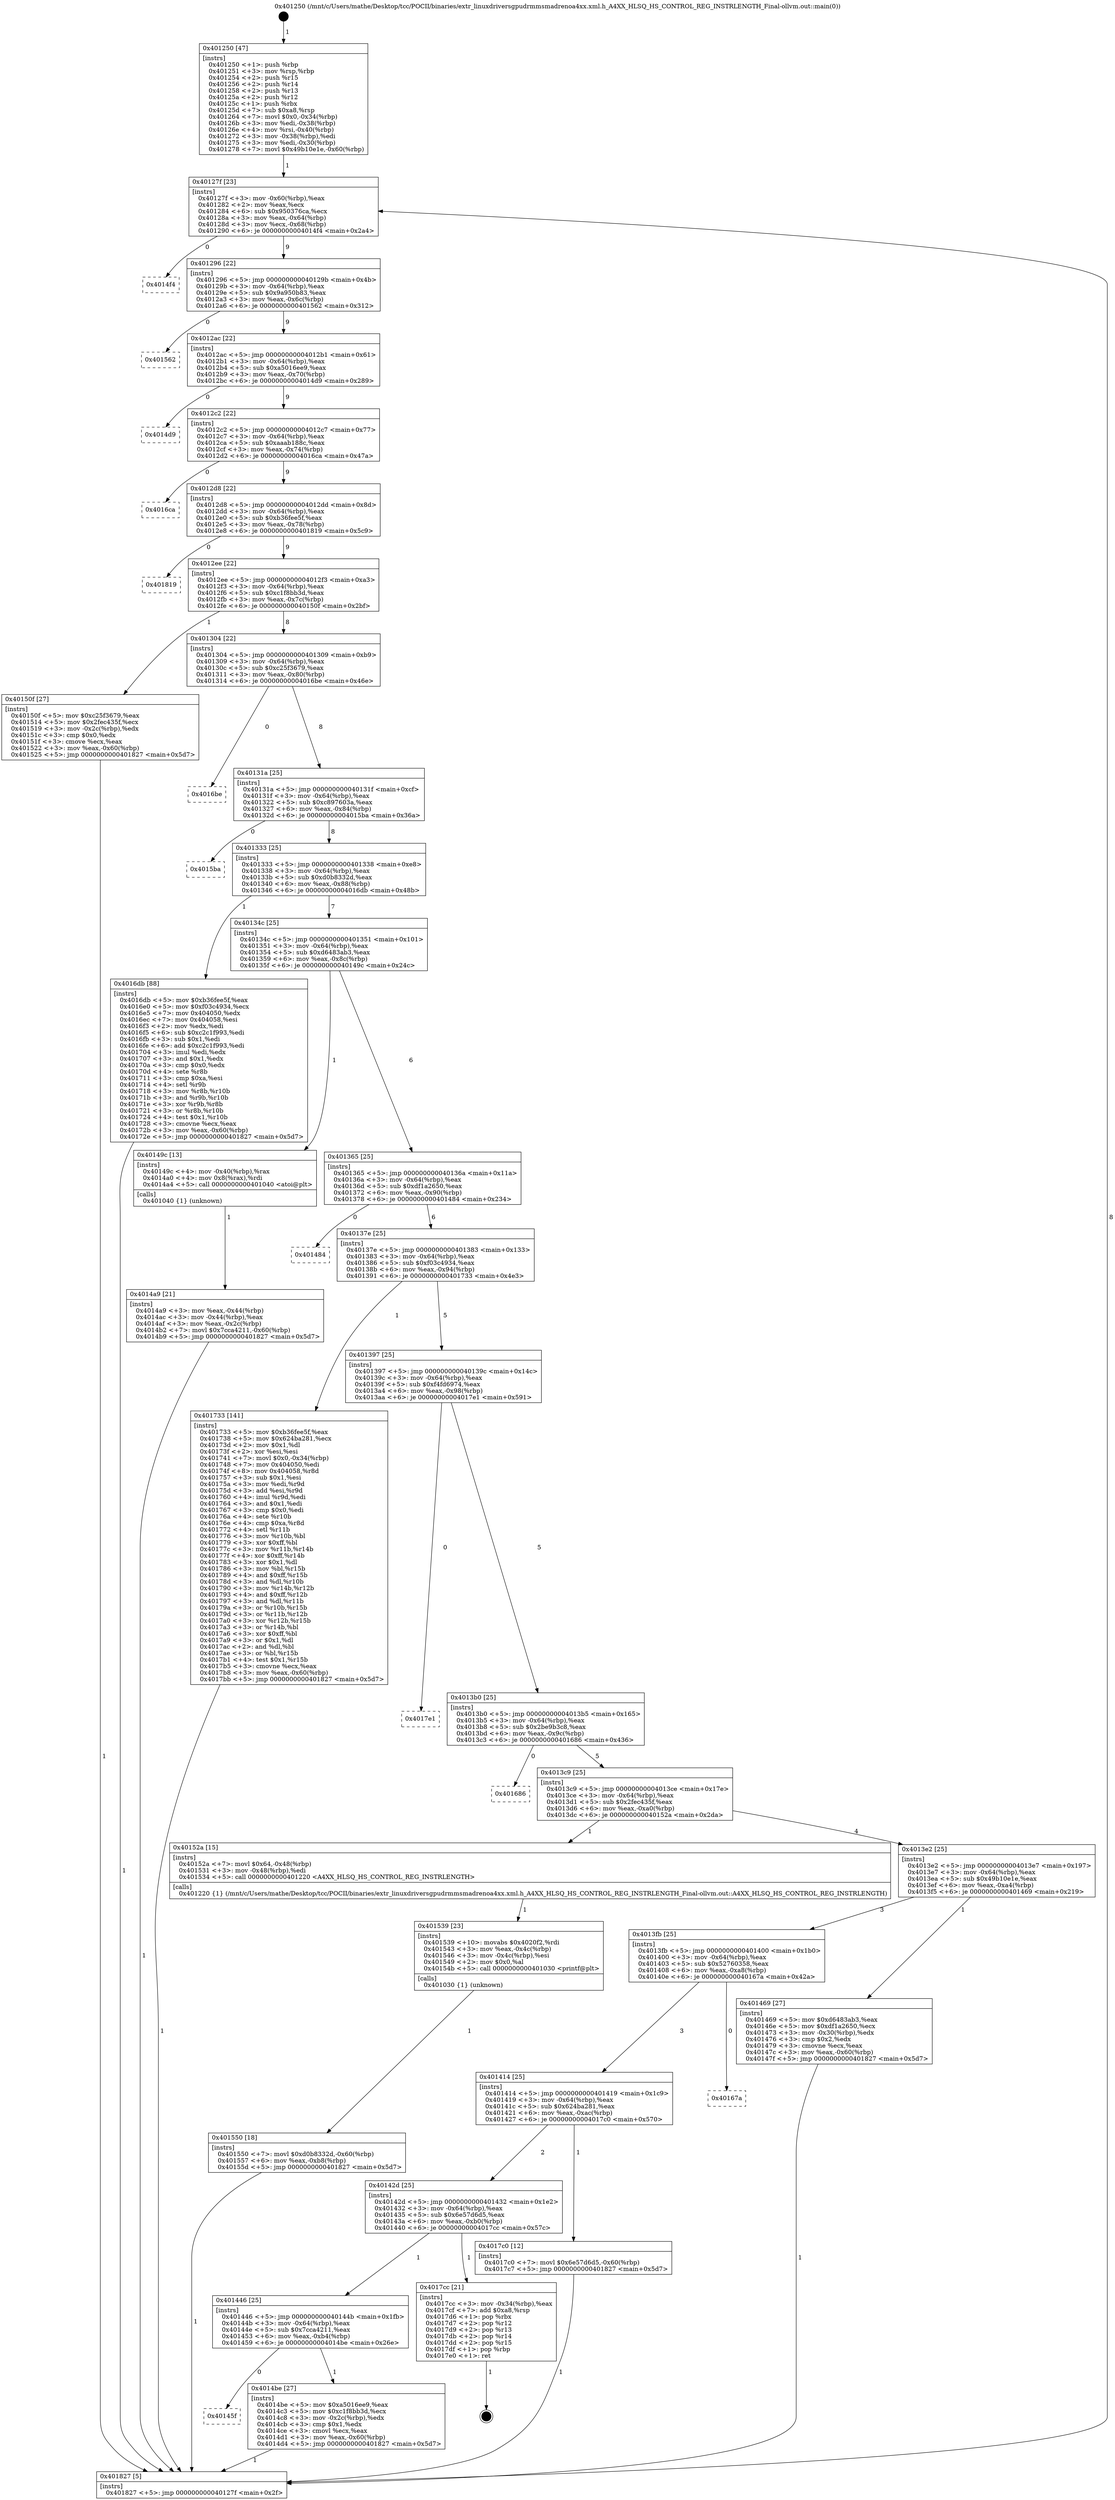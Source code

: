 digraph "0x401250" {
  label = "0x401250 (/mnt/c/Users/mathe/Desktop/tcc/POCII/binaries/extr_linuxdriversgpudrmmsmadrenoa4xx.xml.h_A4XX_HLSQ_HS_CONTROL_REG_INSTRLENGTH_Final-ollvm.out::main(0))"
  labelloc = "t"
  node[shape=record]

  Entry [label="",width=0.3,height=0.3,shape=circle,fillcolor=black,style=filled]
  "0x40127f" [label="{
     0x40127f [23]\l
     | [instrs]\l
     &nbsp;&nbsp;0x40127f \<+3\>: mov -0x60(%rbp),%eax\l
     &nbsp;&nbsp;0x401282 \<+2\>: mov %eax,%ecx\l
     &nbsp;&nbsp;0x401284 \<+6\>: sub $0x950376ca,%ecx\l
     &nbsp;&nbsp;0x40128a \<+3\>: mov %eax,-0x64(%rbp)\l
     &nbsp;&nbsp;0x40128d \<+3\>: mov %ecx,-0x68(%rbp)\l
     &nbsp;&nbsp;0x401290 \<+6\>: je 00000000004014f4 \<main+0x2a4\>\l
  }"]
  "0x4014f4" [label="{
     0x4014f4\l
  }", style=dashed]
  "0x401296" [label="{
     0x401296 [22]\l
     | [instrs]\l
     &nbsp;&nbsp;0x401296 \<+5\>: jmp 000000000040129b \<main+0x4b\>\l
     &nbsp;&nbsp;0x40129b \<+3\>: mov -0x64(%rbp),%eax\l
     &nbsp;&nbsp;0x40129e \<+5\>: sub $0x9a950b83,%eax\l
     &nbsp;&nbsp;0x4012a3 \<+3\>: mov %eax,-0x6c(%rbp)\l
     &nbsp;&nbsp;0x4012a6 \<+6\>: je 0000000000401562 \<main+0x312\>\l
  }"]
  Exit [label="",width=0.3,height=0.3,shape=circle,fillcolor=black,style=filled,peripheries=2]
  "0x401562" [label="{
     0x401562\l
  }", style=dashed]
  "0x4012ac" [label="{
     0x4012ac [22]\l
     | [instrs]\l
     &nbsp;&nbsp;0x4012ac \<+5\>: jmp 00000000004012b1 \<main+0x61\>\l
     &nbsp;&nbsp;0x4012b1 \<+3\>: mov -0x64(%rbp),%eax\l
     &nbsp;&nbsp;0x4012b4 \<+5\>: sub $0xa5016ee9,%eax\l
     &nbsp;&nbsp;0x4012b9 \<+3\>: mov %eax,-0x70(%rbp)\l
     &nbsp;&nbsp;0x4012bc \<+6\>: je 00000000004014d9 \<main+0x289\>\l
  }"]
  "0x401550" [label="{
     0x401550 [18]\l
     | [instrs]\l
     &nbsp;&nbsp;0x401550 \<+7\>: movl $0xd0b8332d,-0x60(%rbp)\l
     &nbsp;&nbsp;0x401557 \<+6\>: mov %eax,-0xb8(%rbp)\l
     &nbsp;&nbsp;0x40155d \<+5\>: jmp 0000000000401827 \<main+0x5d7\>\l
  }"]
  "0x4014d9" [label="{
     0x4014d9\l
  }", style=dashed]
  "0x4012c2" [label="{
     0x4012c2 [22]\l
     | [instrs]\l
     &nbsp;&nbsp;0x4012c2 \<+5\>: jmp 00000000004012c7 \<main+0x77\>\l
     &nbsp;&nbsp;0x4012c7 \<+3\>: mov -0x64(%rbp),%eax\l
     &nbsp;&nbsp;0x4012ca \<+5\>: sub $0xaaab188c,%eax\l
     &nbsp;&nbsp;0x4012cf \<+3\>: mov %eax,-0x74(%rbp)\l
     &nbsp;&nbsp;0x4012d2 \<+6\>: je 00000000004016ca \<main+0x47a\>\l
  }"]
  "0x401539" [label="{
     0x401539 [23]\l
     | [instrs]\l
     &nbsp;&nbsp;0x401539 \<+10\>: movabs $0x4020f2,%rdi\l
     &nbsp;&nbsp;0x401543 \<+3\>: mov %eax,-0x4c(%rbp)\l
     &nbsp;&nbsp;0x401546 \<+3\>: mov -0x4c(%rbp),%esi\l
     &nbsp;&nbsp;0x401549 \<+2\>: mov $0x0,%al\l
     &nbsp;&nbsp;0x40154b \<+5\>: call 0000000000401030 \<printf@plt\>\l
     | [calls]\l
     &nbsp;&nbsp;0x401030 \{1\} (unknown)\l
  }"]
  "0x4016ca" [label="{
     0x4016ca\l
  }", style=dashed]
  "0x4012d8" [label="{
     0x4012d8 [22]\l
     | [instrs]\l
     &nbsp;&nbsp;0x4012d8 \<+5\>: jmp 00000000004012dd \<main+0x8d\>\l
     &nbsp;&nbsp;0x4012dd \<+3\>: mov -0x64(%rbp),%eax\l
     &nbsp;&nbsp;0x4012e0 \<+5\>: sub $0xb36fee5f,%eax\l
     &nbsp;&nbsp;0x4012e5 \<+3\>: mov %eax,-0x78(%rbp)\l
     &nbsp;&nbsp;0x4012e8 \<+6\>: je 0000000000401819 \<main+0x5c9\>\l
  }"]
  "0x40145f" [label="{
     0x40145f\l
  }", style=dashed]
  "0x401819" [label="{
     0x401819\l
  }", style=dashed]
  "0x4012ee" [label="{
     0x4012ee [22]\l
     | [instrs]\l
     &nbsp;&nbsp;0x4012ee \<+5\>: jmp 00000000004012f3 \<main+0xa3\>\l
     &nbsp;&nbsp;0x4012f3 \<+3\>: mov -0x64(%rbp),%eax\l
     &nbsp;&nbsp;0x4012f6 \<+5\>: sub $0xc1f8bb3d,%eax\l
     &nbsp;&nbsp;0x4012fb \<+3\>: mov %eax,-0x7c(%rbp)\l
     &nbsp;&nbsp;0x4012fe \<+6\>: je 000000000040150f \<main+0x2bf\>\l
  }"]
  "0x4014be" [label="{
     0x4014be [27]\l
     | [instrs]\l
     &nbsp;&nbsp;0x4014be \<+5\>: mov $0xa5016ee9,%eax\l
     &nbsp;&nbsp;0x4014c3 \<+5\>: mov $0xc1f8bb3d,%ecx\l
     &nbsp;&nbsp;0x4014c8 \<+3\>: mov -0x2c(%rbp),%edx\l
     &nbsp;&nbsp;0x4014cb \<+3\>: cmp $0x1,%edx\l
     &nbsp;&nbsp;0x4014ce \<+3\>: cmovl %ecx,%eax\l
     &nbsp;&nbsp;0x4014d1 \<+3\>: mov %eax,-0x60(%rbp)\l
     &nbsp;&nbsp;0x4014d4 \<+5\>: jmp 0000000000401827 \<main+0x5d7\>\l
  }"]
  "0x40150f" [label="{
     0x40150f [27]\l
     | [instrs]\l
     &nbsp;&nbsp;0x40150f \<+5\>: mov $0xc25f3679,%eax\l
     &nbsp;&nbsp;0x401514 \<+5\>: mov $0x2fec435f,%ecx\l
     &nbsp;&nbsp;0x401519 \<+3\>: mov -0x2c(%rbp),%edx\l
     &nbsp;&nbsp;0x40151c \<+3\>: cmp $0x0,%edx\l
     &nbsp;&nbsp;0x40151f \<+3\>: cmove %ecx,%eax\l
     &nbsp;&nbsp;0x401522 \<+3\>: mov %eax,-0x60(%rbp)\l
     &nbsp;&nbsp;0x401525 \<+5\>: jmp 0000000000401827 \<main+0x5d7\>\l
  }"]
  "0x401304" [label="{
     0x401304 [22]\l
     | [instrs]\l
     &nbsp;&nbsp;0x401304 \<+5\>: jmp 0000000000401309 \<main+0xb9\>\l
     &nbsp;&nbsp;0x401309 \<+3\>: mov -0x64(%rbp),%eax\l
     &nbsp;&nbsp;0x40130c \<+5\>: sub $0xc25f3679,%eax\l
     &nbsp;&nbsp;0x401311 \<+3\>: mov %eax,-0x80(%rbp)\l
     &nbsp;&nbsp;0x401314 \<+6\>: je 00000000004016be \<main+0x46e\>\l
  }"]
  "0x401446" [label="{
     0x401446 [25]\l
     | [instrs]\l
     &nbsp;&nbsp;0x401446 \<+5\>: jmp 000000000040144b \<main+0x1fb\>\l
     &nbsp;&nbsp;0x40144b \<+3\>: mov -0x64(%rbp),%eax\l
     &nbsp;&nbsp;0x40144e \<+5\>: sub $0x7cca4211,%eax\l
     &nbsp;&nbsp;0x401453 \<+6\>: mov %eax,-0xb4(%rbp)\l
     &nbsp;&nbsp;0x401459 \<+6\>: je 00000000004014be \<main+0x26e\>\l
  }"]
  "0x4016be" [label="{
     0x4016be\l
  }", style=dashed]
  "0x40131a" [label="{
     0x40131a [25]\l
     | [instrs]\l
     &nbsp;&nbsp;0x40131a \<+5\>: jmp 000000000040131f \<main+0xcf\>\l
     &nbsp;&nbsp;0x40131f \<+3\>: mov -0x64(%rbp),%eax\l
     &nbsp;&nbsp;0x401322 \<+5\>: sub $0xc897603a,%eax\l
     &nbsp;&nbsp;0x401327 \<+6\>: mov %eax,-0x84(%rbp)\l
     &nbsp;&nbsp;0x40132d \<+6\>: je 00000000004015ba \<main+0x36a\>\l
  }"]
  "0x4017cc" [label="{
     0x4017cc [21]\l
     | [instrs]\l
     &nbsp;&nbsp;0x4017cc \<+3\>: mov -0x34(%rbp),%eax\l
     &nbsp;&nbsp;0x4017cf \<+7\>: add $0xa8,%rsp\l
     &nbsp;&nbsp;0x4017d6 \<+1\>: pop %rbx\l
     &nbsp;&nbsp;0x4017d7 \<+2\>: pop %r12\l
     &nbsp;&nbsp;0x4017d9 \<+2\>: pop %r13\l
     &nbsp;&nbsp;0x4017db \<+2\>: pop %r14\l
     &nbsp;&nbsp;0x4017dd \<+2\>: pop %r15\l
     &nbsp;&nbsp;0x4017df \<+1\>: pop %rbp\l
     &nbsp;&nbsp;0x4017e0 \<+1\>: ret\l
  }"]
  "0x4015ba" [label="{
     0x4015ba\l
  }", style=dashed]
  "0x401333" [label="{
     0x401333 [25]\l
     | [instrs]\l
     &nbsp;&nbsp;0x401333 \<+5\>: jmp 0000000000401338 \<main+0xe8\>\l
     &nbsp;&nbsp;0x401338 \<+3\>: mov -0x64(%rbp),%eax\l
     &nbsp;&nbsp;0x40133b \<+5\>: sub $0xd0b8332d,%eax\l
     &nbsp;&nbsp;0x401340 \<+6\>: mov %eax,-0x88(%rbp)\l
     &nbsp;&nbsp;0x401346 \<+6\>: je 00000000004016db \<main+0x48b\>\l
  }"]
  "0x40142d" [label="{
     0x40142d [25]\l
     | [instrs]\l
     &nbsp;&nbsp;0x40142d \<+5\>: jmp 0000000000401432 \<main+0x1e2\>\l
     &nbsp;&nbsp;0x401432 \<+3\>: mov -0x64(%rbp),%eax\l
     &nbsp;&nbsp;0x401435 \<+5\>: sub $0x6e57d6d5,%eax\l
     &nbsp;&nbsp;0x40143a \<+6\>: mov %eax,-0xb0(%rbp)\l
     &nbsp;&nbsp;0x401440 \<+6\>: je 00000000004017cc \<main+0x57c\>\l
  }"]
  "0x4016db" [label="{
     0x4016db [88]\l
     | [instrs]\l
     &nbsp;&nbsp;0x4016db \<+5\>: mov $0xb36fee5f,%eax\l
     &nbsp;&nbsp;0x4016e0 \<+5\>: mov $0xf03c4934,%ecx\l
     &nbsp;&nbsp;0x4016e5 \<+7\>: mov 0x404050,%edx\l
     &nbsp;&nbsp;0x4016ec \<+7\>: mov 0x404058,%esi\l
     &nbsp;&nbsp;0x4016f3 \<+2\>: mov %edx,%edi\l
     &nbsp;&nbsp;0x4016f5 \<+6\>: sub $0xc2c1f993,%edi\l
     &nbsp;&nbsp;0x4016fb \<+3\>: sub $0x1,%edi\l
     &nbsp;&nbsp;0x4016fe \<+6\>: add $0xc2c1f993,%edi\l
     &nbsp;&nbsp;0x401704 \<+3\>: imul %edi,%edx\l
     &nbsp;&nbsp;0x401707 \<+3\>: and $0x1,%edx\l
     &nbsp;&nbsp;0x40170a \<+3\>: cmp $0x0,%edx\l
     &nbsp;&nbsp;0x40170d \<+4\>: sete %r8b\l
     &nbsp;&nbsp;0x401711 \<+3\>: cmp $0xa,%esi\l
     &nbsp;&nbsp;0x401714 \<+4\>: setl %r9b\l
     &nbsp;&nbsp;0x401718 \<+3\>: mov %r8b,%r10b\l
     &nbsp;&nbsp;0x40171b \<+3\>: and %r9b,%r10b\l
     &nbsp;&nbsp;0x40171e \<+3\>: xor %r9b,%r8b\l
     &nbsp;&nbsp;0x401721 \<+3\>: or %r8b,%r10b\l
     &nbsp;&nbsp;0x401724 \<+4\>: test $0x1,%r10b\l
     &nbsp;&nbsp;0x401728 \<+3\>: cmovne %ecx,%eax\l
     &nbsp;&nbsp;0x40172b \<+3\>: mov %eax,-0x60(%rbp)\l
     &nbsp;&nbsp;0x40172e \<+5\>: jmp 0000000000401827 \<main+0x5d7\>\l
  }"]
  "0x40134c" [label="{
     0x40134c [25]\l
     | [instrs]\l
     &nbsp;&nbsp;0x40134c \<+5\>: jmp 0000000000401351 \<main+0x101\>\l
     &nbsp;&nbsp;0x401351 \<+3\>: mov -0x64(%rbp),%eax\l
     &nbsp;&nbsp;0x401354 \<+5\>: sub $0xd6483ab3,%eax\l
     &nbsp;&nbsp;0x401359 \<+6\>: mov %eax,-0x8c(%rbp)\l
     &nbsp;&nbsp;0x40135f \<+6\>: je 000000000040149c \<main+0x24c\>\l
  }"]
  "0x4017c0" [label="{
     0x4017c0 [12]\l
     | [instrs]\l
     &nbsp;&nbsp;0x4017c0 \<+7\>: movl $0x6e57d6d5,-0x60(%rbp)\l
     &nbsp;&nbsp;0x4017c7 \<+5\>: jmp 0000000000401827 \<main+0x5d7\>\l
  }"]
  "0x40149c" [label="{
     0x40149c [13]\l
     | [instrs]\l
     &nbsp;&nbsp;0x40149c \<+4\>: mov -0x40(%rbp),%rax\l
     &nbsp;&nbsp;0x4014a0 \<+4\>: mov 0x8(%rax),%rdi\l
     &nbsp;&nbsp;0x4014a4 \<+5\>: call 0000000000401040 \<atoi@plt\>\l
     | [calls]\l
     &nbsp;&nbsp;0x401040 \{1\} (unknown)\l
  }"]
  "0x401365" [label="{
     0x401365 [25]\l
     | [instrs]\l
     &nbsp;&nbsp;0x401365 \<+5\>: jmp 000000000040136a \<main+0x11a\>\l
     &nbsp;&nbsp;0x40136a \<+3\>: mov -0x64(%rbp),%eax\l
     &nbsp;&nbsp;0x40136d \<+5\>: sub $0xdf1a2650,%eax\l
     &nbsp;&nbsp;0x401372 \<+6\>: mov %eax,-0x90(%rbp)\l
     &nbsp;&nbsp;0x401378 \<+6\>: je 0000000000401484 \<main+0x234\>\l
  }"]
  "0x401414" [label="{
     0x401414 [25]\l
     | [instrs]\l
     &nbsp;&nbsp;0x401414 \<+5\>: jmp 0000000000401419 \<main+0x1c9\>\l
     &nbsp;&nbsp;0x401419 \<+3\>: mov -0x64(%rbp),%eax\l
     &nbsp;&nbsp;0x40141c \<+5\>: sub $0x624ba281,%eax\l
     &nbsp;&nbsp;0x401421 \<+6\>: mov %eax,-0xac(%rbp)\l
     &nbsp;&nbsp;0x401427 \<+6\>: je 00000000004017c0 \<main+0x570\>\l
  }"]
  "0x401484" [label="{
     0x401484\l
  }", style=dashed]
  "0x40137e" [label="{
     0x40137e [25]\l
     | [instrs]\l
     &nbsp;&nbsp;0x40137e \<+5\>: jmp 0000000000401383 \<main+0x133\>\l
     &nbsp;&nbsp;0x401383 \<+3\>: mov -0x64(%rbp),%eax\l
     &nbsp;&nbsp;0x401386 \<+5\>: sub $0xf03c4934,%eax\l
     &nbsp;&nbsp;0x40138b \<+6\>: mov %eax,-0x94(%rbp)\l
     &nbsp;&nbsp;0x401391 \<+6\>: je 0000000000401733 \<main+0x4e3\>\l
  }"]
  "0x40167a" [label="{
     0x40167a\l
  }", style=dashed]
  "0x401733" [label="{
     0x401733 [141]\l
     | [instrs]\l
     &nbsp;&nbsp;0x401733 \<+5\>: mov $0xb36fee5f,%eax\l
     &nbsp;&nbsp;0x401738 \<+5\>: mov $0x624ba281,%ecx\l
     &nbsp;&nbsp;0x40173d \<+2\>: mov $0x1,%dl\l
     &nbsp;&nbsp;0x40173f \<+2\>: xor %esi,%esi\l
     &nbsp;&nbsp;0x401741 \<+7\>: movl $0x0,-0x34(%rbp)\l
     &nbsp;&nbsp;0x401748 \<+7\>: mov 0x404050,%edi\l
     &nbsp;&nbsp;0x40174f \<+8\>: mov 0x404058,%r8d\l
     &nbsp;&nbsp;0x401757 \<+3\>: sub $0x1,%esi\l
     &nbsp;&nbsp;0x40175a \<+3\>: mov %edi,%r9d\l
     &nbsp;&nbsp;0x40175d \<+3\>: add %esi,%r9d\l
     &nbsp;&nbsp;0x401760 \<+4\>: imul %r9d,%edi\l
     &nbsp;&nbsp;0x401764 \<+3\>: and $0x1,%edi\l
     &nbsp;&nbsp;0x401767 \<+3\>: cmp $0x0,%edi\l
     &nbsp;&nbsp;0x40176a \<+4\>: sete %r10b\l
     &nbsp;&nbsp;0x40176e \<+4\>: cmp $0xa,%r8d\l
     &nbsp;&nbsp;0x401772 \<+4\>: setl %r11b\l
     &nbsp;&nbsp;0x401776 \<+3\>: mov %r10b,%bl\l
     &nbsp;&nbsp;0x401779 \<+3\>: xor $0xff,%bl\l
     &nbsp;&nbsp;0x40177c \<+3\>: mov %r11b,%r14b\l
     &nbsp;&nbsp;0x40177f \<+4\>: xor $0xff,%r14b\l
     &nbsp;&nbsp;0x401783 \<+3\>: xor $0x1,%dl\l
     &nbsp;&nbsp;0x401786 \<+3\>: mov %bl,%r15b\l
     &nbsp;&nbsp;0x401789 \<+4\>: and $0xff,%r15b\l
     &nbsp;&nbsp;0x40178d \<+3\>: and %dl,%r10b\l
     &nbsp;&nbsp;0x401790 \<+3\>: mov %r14b,%r12b\l
     &nbsp;&nbsp;0x401793 \<+4\>: and $0xff,%r12b\l
     &nbsp;&nbsp;0x401797 \<+3\>: and %dl,%r11b\l
     &nbsp;&nbsp;0x40179a \<+3\>: or %r10b,%r15b\l
     &nbsp;&nbsp;0x40179d \<+3\>: or %r11b,%r12b\l
     &nbsp;&nbsp;0x4017a0 \<+3\>: xor %r12b,%r15b\l
     &nbsp;&nbsp;0x4017a3 \<+3\>: or %r14b,%bl\l
     &nbsp;&nbsp;0x4017a6 \<+3\>: xor $0xff,%bl\l
     &nbsp;&nbsp;0x4017a9 \<+3\>: or $0x1,%dl\l
     &nbsp;&nbsp;0x4017ac \<+2\>: and %dl,%bl\l
     &nbsp;&nbsp;0x4017ae \<+3\>: or %bl,%r15b\l
     &nbsp;&nbsp;0x4017b1 \<+4\>: test $0x1,%r15b\l
     &nbsp;&nbsp;0x4017b5 \<+3\>: cmovne %ecx,%eax\l
     &nbsp;&nbsp;0x4017b8 \<+3\>: mov %eax,-0x60(%rbp)\l
     &nbsp;&nbsp;0x4017bb \<+5\>: jmp 0000000000401827 \<main+0x5d7\>\l
  }"]
  "0x401397" [label="{
     0x401397 [25]\l
     | [instrs]\l
     &nbsp;&nbsp;0x401397 \<+5\>: jmp 000000000040139c \<main+0x14c\>\l
     &nbsp;&nbsp;0x40139c \<+3\>: mov -0x64(%rbp),%eax\l
     &nbsp;&nbsp;0x40139f \<+5\>: sub $0xf4fd6974,%eax\l
     &nbsp;&nbsp;0x4013a4 \<+6\>: mov %eax,-0x98(%rbp)\l
     &nbsp;&nbsp;0x4013aa \<+6\>: je 00000000004017e1 \<main+0x591\>\l
  }"]
  "0x4014a9" [label="{
     0x4014a9 [21]\l
     | [instrs]\l
     &nbsp;&nbsp;0x4014a9 \<+3\>: mov %eax,-0x44(%rbp)\l
     &nbsp;&nbsp;0x4014ac \<+3\>: mov -0x44(%rbp),%eax\l
     &nbsp;&nbsp;0x4014af \<+3\>: mov %eax,-0x2c(%rbp)\l
     &nbsp;&nbsp;0x4014b2 \<+7\>: movl $0x7cca4211,-0x60(%rbp)\l
     &nbsp;&nbsp;0x4014b9 \<+5\>: jmp 0000000000401827 \<main+0x5d7\>\l
  }"]
  "0x4017e1" [label="{
     0x4017e1\l
  }", style=dashed]
  "0x4013b0" [label="{
     0x4013b0 [25]\l
     | [instrs]\l
     &nbsp;&nbsp;0x4013b0 \<+5\>: jmp 00000000004013b5 \<main+0x165\>\l
     &nbsp;&nbsp;0x4013b5 \<+3\>: mov -0x64(%rbp),%eax\l
     &nbsp;&nbsp;0x4013b8 \<+5\>: sub $0x2be9b3c8,%eax\l
     &nbsp;&nbsp;0x4013bd \<+6\>: mov %eax,-0x9c(%rbp)\l
     &nbsp;&nbsp;0x4013c3 \<+6\>: je 0000000000401686 \<main+0x436\>\l
  }"]
  "0x401250" [label="{
     0x401250 [47]\l
     | [instrs]\l
     &nbsp;&nbsp;0x401250 \<+1\>: push %rbp\l
     &nbsp;&nbsp;0x401251 \<+3\>: mov %rsp,%rbp\l
     &nbsp;&nbsp;0x401254 \<+2\>: push %r15\l
     &nbsp;&nbsp;0x401256 \<+2\>: push %r14\l
     &nbsp;&nbsp;0x401258 \<+2\>: push %r13\l
     &nbsp;&nbsp;0x40125a \<+2\>: push %r12\l
     &nbsp;&nbsp;0x40125c \<+1\>: push %rbx\l
     &nbsp;&nbsp;0x40125d \<+7\>: sub $0xa8,%rsp\l
     &nbsp;&nbsp;0x401264 \<+7\>: movl $0x0,-0x34(%rbp)\l
     &nbsp;&nbsp;0x40126b \<+3\>: mov %edi,-0x38(%rbp)\l
     &nbsp;&nbsp;0x40126e \<+4\>: mov %rsi,-0x40(%rbp)\l
     &nbsp;&nbsp;0x401272 \<+3\>: mov -0x38(%rbp),%edi\l
     &nbsp;&nbsp;0x401275 \<+3\>: mov %edi,-0x30(%rbp)\l
     &nbsp;&nbsp;0x401278 \<+7\>: movl $0x49b10e1e,-0x60(%rbp)\l
  }"]
  "0x401686" [label="{
     0x401686\l
  }", style=dashed]
  "0x4013c9" [label="{
     0x4013c9 [25]\l
     | [instrs]\l
     &nbsp;&nbsp;0x4013c9 \<+5\>: jmp 00000000004013ce \<main+0x17e\>\l
     &nbsp;&nbsp;0x4013ce \<+3\>: mov -0x64(%rbp),%eax\l
     &nbsp;&nbsp;0x4013d1 \<+5\>: sub $0x2fec435f,%eax\l
     &nbsp;&nbsp;0x4013d6 \<+6\>: mov %eax,-0xa0(%rbp)\l
     &nbsp;&nbsp;0x4013dc \<+6\>: je 000000000040152a \<main+0x2da\>\l
  }"]
  "0x401827" [label="{
     0x401827 [5]\l
     | [instrs]\l
     &nbsp;&nbsp;0x401827 \<+5\>: jmp 000000000040127f \<main+0x2f\>\l
  }"]
  "0x40152a" [label="{
     0x40152a [15]\l
     | [instrs]\l
     &nbsp;&nbsp;0x40152a \<+7\>: movl $0x64,-0x48(%rbp)\l
     &nbsp;&nbsp;0x401531 \<+3\>: mov -0x48(%rbp),%edi\l
     &nbsp;&nbsp;0x401534 \<+5\>: call 0000000000401220 \<A4XX_HLSQ_HS_CONTROL_REG_INSTRLENGTH\>\l
     | [calls]\l
     &nbsp;&nbsp;0x401220 \{1\} (/mnt/c/Users/mathe/Desktop/tcc/POCII/binaries/extr_linuxdriversgpudrmmsmadrenoa4xx.xml.h_A4XX_HLSQ_HS_CONTROL_REG_INSTRLENGTH_Final-ollvm.out::A4XX_HLSQ_HS_CONTROL_REG_INSTRLENGTH)\l
  }"]
  "0x4013e2" [label="{
     0x4013e2 [25]\l
     | [instrs]\l
     &nbsp;&nbsp;0x4013e2 \<+5\>: jmp 00000000004013e7 \<main+0x197\>\l
     &nbsp;&nbsp;0x4013e7 \<+3\>: mov -0x64(%rbp),%eax\l
     &nbsp;&nbsp;0x4013ea \<+5\>: sub $0x49b10e1e,%eax\l
     &nbsp;&nbsp;0x4013ef \<+6\>: mov %eax,-0xa4(%rbp)\l
     &nbsp;&nbsp;0x4013f5 \<+6\>: je 0000000000401469 \<main+0x219\>\l
  }"]
  "0x4013fb" [label="{
     0x4013fb [25]\l
     | [instrs]\l
     &nbsp;&nbsp;0x4013fb \<+5\>: jmp 0000000000401400 \<main+0x1b0\>\l
     &nbsp;&nbsp;0x401400 \<+3\>: mov -0x64(%rbp),%eax\l
     &nbsp;&nbsp;0x401403 \<+5\>: sub $0x52760358,%eax\l
     &nbsp;&nbsp;0x401408 \<+6\>: mov %eax,-0xa8(%rbp)\l
     &nbsp;&nbsp;0x40140e \<+6\>: je 000000000040167a \<main+0x42a\>\l
  }"]
  "0x401469" [label="{
     0x401469 [27]\l
     | [instrs]\l
     &nbsp;&nbsp;0x401469 \<+5\>: mov $0xd6483ab3,%eax\l
     &nbsp;&nbsp;0x40146e \<+5\>: mov $0xdf1a2650,%ecx\l
     &nbsp;&nbsp;0x401473 \<+3\>: mov -0x30(%rbp),%edx\l
     &nbsp;&nbsp;0x401476 \<+3\>: cmp $0x2,%edx\l
     &nbsp;&nbsp;0x401479 \<+3\>: cmovne %ecx,%eax\l
     &nbsp;&nbsp;0x40147c \<+3\>: mov %eax,-0x60(%rbp)\l
     &nbsp;&nbsp;0x40147f \<+5\>: jmp 0000000000401827 \<main+0x5d7\>\l
  }"]
  Entry -> "0x401250" [label=" 1"]
  "0x40127f" -> "0x4014f4" [label=" 0"]
  "0x40127f" -> "0x401296" [label=" 9"]
  "0x4017cc" -> Exit [label=" 1"]
  "0x401296" -> "0x401562" [label=" 0"]
  "0x401296" -> "0x4012ac" [label=" 9"]
  "0x4017c0" -> "0x401827" [label=" 1"]
  "0x4012ac" -> "0x4014d9" [label=" 0"]
  "0x4012ac" -> "0x4012c2" [label=" 9"]
  "0x401733" -> "0x401827" [label=" 1"]
  "0x4012c2" -> "0x4016ca" [label=" 0"]
  "0x4012c2" -> "0x4012d8" [label=" 9"]
  "0x4016db" -> "0x401827" [label=" 1"]
  "0x4012d8" -> "0x401819" [label=" 0"]
  "0x4012d8" -> "0x4012ee" [label=" 9"]
  "0x401550" -> "0x401827" [label=" 1"]
  "0x4012ee" -> "0x40150f" [label=" 1"]
  "0x4012ee" -> "0x401304" [label=" 8"]
  "0x401539" -> "0x401550" [label=" 1"]
  "0x401304" -> "0x4016be" [label=" 0"]
  "0x401304" -> "0x40131a" [label=" 8"]
  "0x40150f" -> "0x401827" [label=" 1"]
  "0x40131a" -> "0x4015ba" [label=" 0"]
  "0x40131a" -> "0x401333" [label=" 8"]
  "0x4014be" -> "0x401827" [label=" 1"]
  "0x401333" -> "0x4016db" [label=" 1"]
  "0x401333" -> "0x40134c" [label=" 7"]
  "0x401446" -> "0x4014be" [label=" 1"]
  "0x40134c" -> "0x40149c" [label=" 1"]
  "0x40134c" -> "0x401365" [label=" 6"]
  "0x40152a" -> "0x401539" [label=" 1"]
  "0x401365" -> "0x401484" [label=" 0"]
  "0x401365" -> "0x40137e" [label=" 6"]
  "0x40142d" -> "0x4017cc" [label=" 1"]
  "0x40137e" -> "0x401733" [label=" 1"]
  "0x40137e" -> "0x401397" [label=" 5"]
  "0x401446" -> "0x40145f" [label=" 0"]
  "0x401397" -> "0x4017e1" [label=" 0"]
  "0x401397" -> "0x4013b0" [label=" 5"]
  "0x401414" -> "0x4017c0" [label=" 1"]
  "0x4013b0" -> "0x401686" [label=" 0"]
  "0x4013b0" -> "0x4013c9" [label=" 5"]
  "0x40142d" -> "0x401446" [label=" 1"]
  "0x4013c9" -> "0x40152a" [label=" 1"]
  "0x4013c9" -> "0x4013e2" [label=" 4"]
  "0x4013fb" -> "0x401414" [label=" 3"]
  "0x4013e2" -> "0x401469" [label=" 1"]
  "0x4013e2" -> "0x4013fb" [label=" 3"]
  "0x401469" -> "0x401827" [label=" 1"]
  "0x401250" -> "0x40127f" [label=" 1"]
  "0x401827" -> "0x40127f" [label=" 8"]
  "0x40149c" -> "0x4014a9" [label=" 1"]
  "0x4014a9" -> "0x401827" [label=" 1"]
  "0x401414" -> "0x40142d" [label=" 2"]
  "0x4013fb" -> "0x40167a" [label=" 0"]
}
